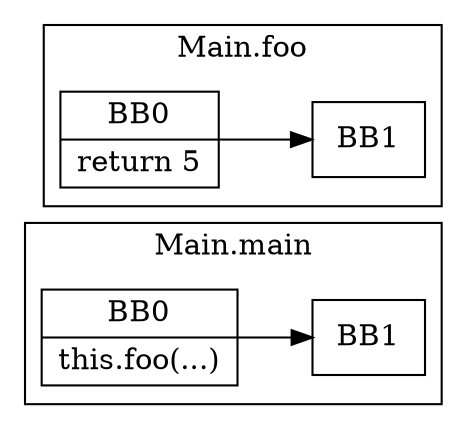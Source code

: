 digraph G {
  graph [ rankdir = "LR" ];
  subgraph cluster_0 {
    label = "Main.main"
    M0_BB0 [
      shape="record"
      label="BB0|this.foo(...)"
    ];
    M0_BB0 -> M0_BB1;
    M0_BB1 [
      shape="record"
      label="BB1"
    ];
  }
  subgraph cluster_1 {
    label = "Main.foo"
    M1_BB0 [
      shape="record"
      label="BB0|return 5"
    ];
    M1_BB0 -> M1_BB1;
    M1_BB1 [
      shape="record"
      label="BB1"
    ];
  }
}
